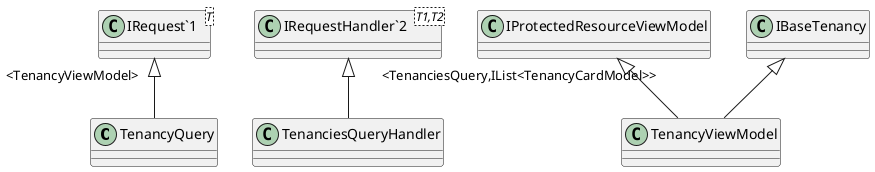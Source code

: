 @startuml
class TenancyQuery {
}
class "IRequest`1"<T> {
}
"IRequest`1" "<TenancyViewModel>" <|-- TenancyQuery


class TenanciesQueryHandler {
}
class "IRequestHandler`2"<T1,T2> {
}
"IRequestHandler`2" "<TenanciesQuery,IList<TenancyCardModel>>" <|-- TenanciesQueryHandler

class TenancyViewModel {
}
IProtectedResourceViewModel <|-- TenancyViewModel
IBaseTenancy <|-- TenancyViewModel

@enduml

